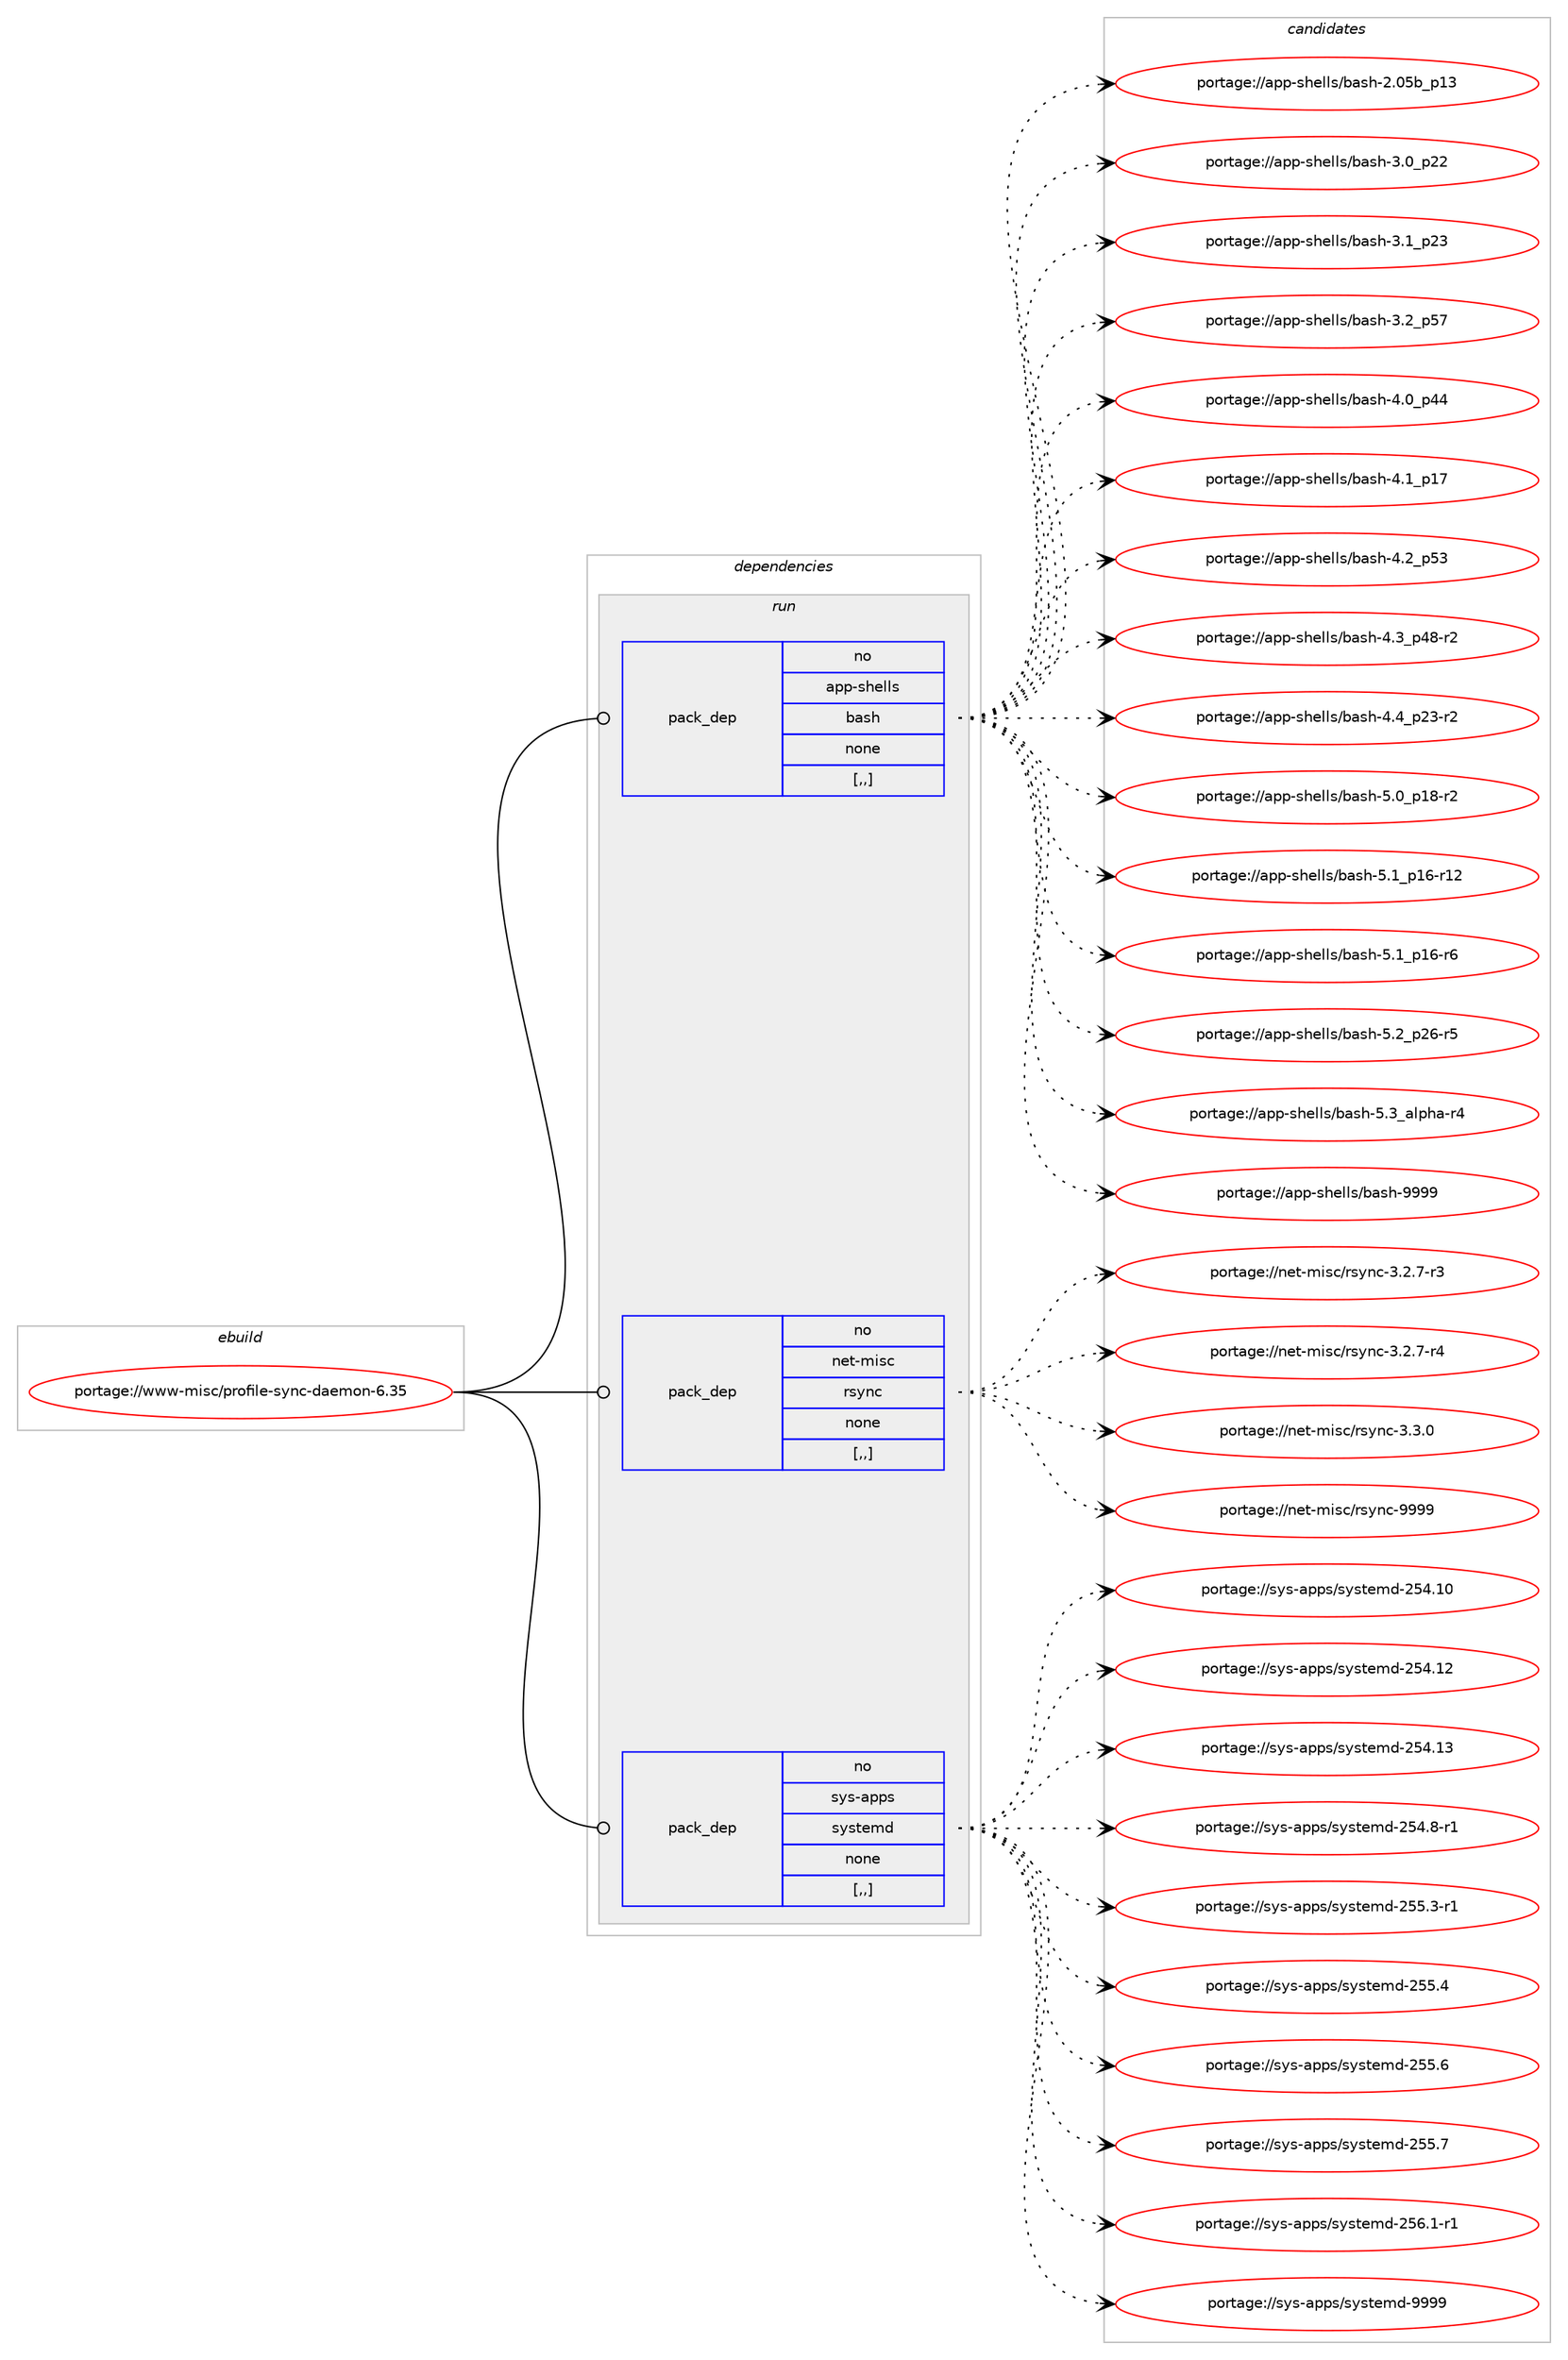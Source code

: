 digraph prolog {

# *************
# Graph options
# *************

newrank=true;
concentrate=true;
compound=true;
graph [rankdir=LR,fontname=Helvetica,fontsize=10,ranksep=1.5];#, ranksep=2.5, nodesep=0.2];
edge  [arrowhead=vee];
node  [fontname=Helvetica,fontsize=10];

# **********
# The ebuild
# **********

subgraph cluster_leftcol {
color=gray;
rank=same;
label=<<i>ebuild</i>>;
id [label="portage://www-misc/profile-sync-daemon-6.35", color=red, width=4, href="../www-misc/profile-sync-daemon-6.35.svg"];
}

# ****************
# The dependencies
# ****************

subgraph cluster_midcol {
color=gray;
label=<<i>dependencies</i>>;
subgraph cluster_compile {
fillcolor="#eeeeee";
style=filled;
label=<<i>compile</i>>;
}
subgraph cluster_compileandrun {
fillcolor="#eeeeee";
style=filled;
label=<<i>compile and run</i>>;
}
subgraph cluster_run {
fillcolor="#eeeeee";
style=filled;
label=<<i>run</i>>;
subgraph pack321720 {
dependency442661 [label=<<TABLE BORDER="0" CELLBORDER="1" CELLSPACING="0" CELLPADDING="4" WIDTH="220"><TR><TD ROWSPAN="6" CELLPADDING="30">pack_dep</TD></TR><TR><TD WIDTH="110">no</TD></TR><TR><TD>app-shells</TD></TR><TR><TD>bash</TD></TR><TR><TD>none</TD></TR><TR><TD>[,,]</TD></TR></TABLE>>, shape=none, color=blue];
}
id:e -> dependency442661:w [weight=20,style="solid",arrowhead="odot"];
subgraph pack321721 {
dependency442662 [label=<<TABLE BORDER="0" CELLBORDER="1" CELLSPACING="0" CELLPADDING="4" WIDTH="220"><TR><TD ROWSPAN="6" CELLPADDING="30">pack_dep</TD></TR><TR><TD WIDTH="110">no</TD></TR><TR><TD>net-misc</TD></TR><TR><TD>rsync</TD></TR><TR><TD>none</TD></TR><TR><TD>[,,]</TD></TR></TABLE>>, shape=none, color=blue];
}
id:e -> dependency442662:w [weight=20,style="solid",arrowhead="odot"];
subgraph pack321722 {
dependency442663 [label=<<TABLE BORDER="0" CELLBORDER="1" CELLSPACING="0" CELLPADDING="4" WIDTH="220"><TR><TD ROWSPAN="6" CELLPADDING="30">pack_dep</TD></TR><TR><TD WIDTH="110">no</TD></TR><TR><TD>sys-apps</TD></TR><TR><TD>systemd</TD></TR><TR><TD>none</TD></TR><TR><TD>[,,]</TD></TR></TABLE>>, shape=none, color=blue];
}
id:e -> dependency442663:w [weight=20,style="solid",arrowhead="odot"];
}
}

# **************
# The candidates
# **************

subgraph cluster_choices {
rank=same;
color=gray;
label=<<i>candidates</i>>;

subgraph choice321720 {
color=black;
nodesep=1;
choice9711211245115104101108108115479897115104455046485398951124951 [label="portage://app-shells/bash-2.05b_p13", color=red, width=4,href="../app-shells/bash-2.05b_p13.svg"];
choice971121124511510410110810811547989711510445514648951125050 [label="portage://app-shells/bash-3.0_p22", color=red, width=4,href="../app-shells/bash-3.0_p22.svg"];
choice971121124511510410110810811547989711510445514649951125051 [label="portage://app-shells/bash-3.1_p23", color=red, width=4,href="../app-shells/bash-3.1_p23.svg"];
choice971121124511510410110810811547989711510445514650951125355 [label="portage://app-shells/bash-3.2_p57", color=red, width=4,href="../app-shells/bash-3.2_p57.svg"];
choice971121124511510410110810811547989711510445524648951125252 [label="portage://app-shells/bash-4.0_p44", color=red, width=4,href="../app-shells/bash-4.0_p44.svg"];
choice971121124511510410110810811547989711510445524649951124955 [label="portage://app-shells/bash-4.1_p17", color=red, width=4,href="../app-shells/bash-4.1_p17.svg"];
choice971121124511510410110810811547989711510445524650951125351 [label="portage://app-shells/bash-4.2_p53", color=red, width=4,href="../app-shells/bash-4.2_p53.svg"];
choice9711211245115104101108108115479897115104455246519511252564511450 [label="portage://app-shells/bash-4.3_p48-r2", color=red, width=4,href="../app-shells/bash-4.3_p48-r2.svg"];
choice9711211245115104101108108115479897115104455246529511250514511450 [label="portage://app-shells/bash-4.4_p23-r2", color=red, width=4,href="../app-shells/bash-4.4_p23-r2.svg"];
choice9711211245115104101108108115479897115104455346489511249564511450 [label="portage://app-shells/bash-5.0_p18-r2", color=red, width=4,href="../app-shells/bash-5.0_p18-r2.svg"];
choice971121124511510410110810811547989711510445534649951124954451144950 [label="portage://app-shells/bash-5.1_p16-r12", color=red, width=4,href="../app-shells/bash-5.1_p16-r12.svg"];
choice9711211245115104101108108115479897115104455346499511249544511454 [label="portage://app-shells/bash-5.1_p16-r6", color=red, width=4,href="../app-shells/bash-5.1_p16-r6.svg"];
choice9711211245115104101108108115479897115104455346509511250544511453 [label="portage://app-shells/bash-5.2_p26-r5", color=red, width=4,href="../app-shells/bash-5.2_p26-r5.svg"];
choice9711211245115104101108108115479897115104455346519597108112104974511452 [label="portage://app-shells/bash-5.3_alpha-r4", color=red, width=4,href="../app-shells/bash-5.3_alpha-r4.svg"];
choice97112112451151041011081081154798971151044557575757 [label="portage://app-shells/bash-9999", color=red, width=4,href="../app-shells/bash-9999.svg"];
dependency442661:e -> choice9711211245115104101108108115479897115104455046485398951124951:w [style=dotted,weight="100"];
dependency442661:e -> choice971121124511510410110810811547989711510445514648951125050:w [style=dotted,weight="100"];
dependency442661:e -> choice971121124511510410110810811547989711510445514649951125051:w [style=dotted,weight="100"];
dependency442661:e -> choice971121124511510410110810811547989711510445514650951125355:w [style=dotted,weight="100"];
dependency442661:e -> choice971121124511510410110810811547989711510445524648951125252:w [style=dotted,weight="100"];
dependency442661:e -> choice971121124511510410110810811547989711510445524649951124955:w [style=dotted,weight="100"];
dependency442661:e -> choice971121124511510410110810811547989711510445524650951125351:w [style=dotted,weight="100"];
dependency442661:e -> choice9711211245115104101108108115479897115104455246519511252564511450:w [style=dotted,weight="100"];
dependency442661:e -> choice9711211245115104101108108115479897115104455246529511250514511450:w [style=dotted,weight="100"];
dependency442661:e -> choice9711211245115104101108108115479897115104455346489511249564511450:w [style=dotted,weight="100"];
dependency442661:e -> choice971121124511510410110810811547989711510445534649951124954451144950:w [style=dotted,weight="100"];
dependency442661:e -> choice9711211245115104101108108115479897115104455346499511249544511454:w [style=dotted,weight="100"];
dependency442661:e -> choice9711211245115104101108108115479897115104455346509511250544511453:w [style=dotted,weight="100"];
dependency442661:e -> choice9711211245115104101108108115479897115104455346519597108112104974511452:w [style=dotted,weight="100"];
dependency442661:e -> choice97112112451151041011081081154798971151044557575757:w [style=dotted,weight="100"];
}
subgraph choice321721 {
color=black;
nodesep=1;
choice110101116451091051159947114115121110994551465046554511451 [label="portage://net-misc/rsync-3.2.7-r3", color=red, width=4,href="../net-misc/rsync-3.2.7-r3.svg"];
choice110101116451091051159947114115121110994551465046554511452 [label="portage://net-misc/rsync-3.2.7-r4", color=red, width=4,href="../net-misc/rsync-3.2.7-r4.svg"];
choice11010111645109105115994711411512111099455146514648 [label="portage://net-misc/rsync-3.3.0", color=red, width=4,href="../net-misc/rsync-3.3.0.svg"];
choice110101116451091051159947114115121110994557575757 [label="portage://net-misc/rsync-9999", color=red, width=4,href="../net-misc/rsync-9999.svg"];
dependency442662:e -> choice110101116451091051159947114115121110994551465046554511451:w [style=dotted,weight="100"];
dependency442662:e -> choice110101116451091051159947114115121110994551465046554511452:w [style=dotted,weight="100"];
dependency442662:e -> choice11010111645109105115994711411512111099455146514648:w [style=dotted,weight="100"];
dependency442662:e -> choice110101116451091051159947114115121110994557575757:w [style=dotted,weight="100"];
}
subgraph choice321722 {
color=black;
nodesep=1;
choice11512111545971121121154711512111511610110910045505352464948 [label="portage://sys-apps/systemd-254.10", color=red, width=4,href="../sys-apps/systemd-254.10.svg"];
choice11512111545971121121154711512111511610110910045505352464950 [label="portage://sys-apps/systemd-254.12", color=red, width=4,href="../sys-apps/systemd-254.12.svg"];
choice11512111545971121121154711512111511610110910045505352464951 [label="portage://sys-apps/systemd-254.13", color=red, width=4,href="../sys-apps/systemd-254.13.svg"];
choice1151211154597112112115471151211151161011091004550535246564511449 [label="portage://sys-apps/systemd-254.8-r1", color=red, width=4,href="../sys-apps/systemd-254.8-r1.svg"];
choice1151211154597112112115471151211151161011091004550535346514511449 [label="portage://sys-apps/systemd-255.3-r1", color=red, width=4,href="../sys-apps/systemd-255.3-r1.svg"];
choice115121115459711211211547115121115116101109100455053534652 [label="portage://sys-apps/systemd-255.4", color=red, width=4,href="../sys-apps/systemd-255.4.svg"];
choice115121115459711211211547115121115116101109100455053534654 [label="portage://sys-apps/systemd-255.6", color=red, width=4,href="../sys-apps/systemd-255.6.svg"];
choice115121115459711211211547115121115116101109100455053534655 [label="portage://sys-apps/systemd-255.7", color=red, width=4,href="../sys-apps/systemd-255.7.svg"];
choice1151211154597112112115471151211151161011091004550535446494511449 [label="portage://sys-apps/systemd-256.1-r1", color=red, width=4,href="../sys-apps/systemd-256.1-r1.svg"];
choice1151211154597112112115471151211151161011091004557575757 [label="portage://sys-apps/systemd-9999", color=red, width=4,href="../sys-apps/systemd-9999.svg"];
dependency442663:e -> choice11512111545971121121154711512111511610110910045505352464948:w [style=dotted,weight="100"];
dependency442663:e -> choice11512111545971121121154711512111511610110910045505352464950:w [style=dotted,weight="100"];
dependency442663:e -> choice11512111545971121121154711512111511610110910045505352464951:w [style=dotted,weight="100"];
dependency442663:e -> choice1151211154597112112115471151211151161011091004550535246564511449:w [style=dotted,weight="100"];
dependency442663:e -> choice1151211154597112112115471151211151161011091004550535346514511449:w [style=dotted,weight="100"];
dependency442663:e -> choice115121115459711211211547115121115116101109100455053534652:w [style=dotted,weight="100"];
dependency442663:e -> choice115121115459711211211547115121115116101109100455053534654:w [style=dotted,weight="100"];
dependency442663:e -> choice115121115459711211211547115121115116101109100455053534655:w [style=dotted,weight="100"];
dependency442663:e -> choice1151211154597112112115471151211151161011091004550535446494511449:w [style=dotted,weight="100"];
dependency442663:e -> choice1151211154597112112115471151211151161011091004557575757:w [style=dotted,weight="100"];
}
}

}
